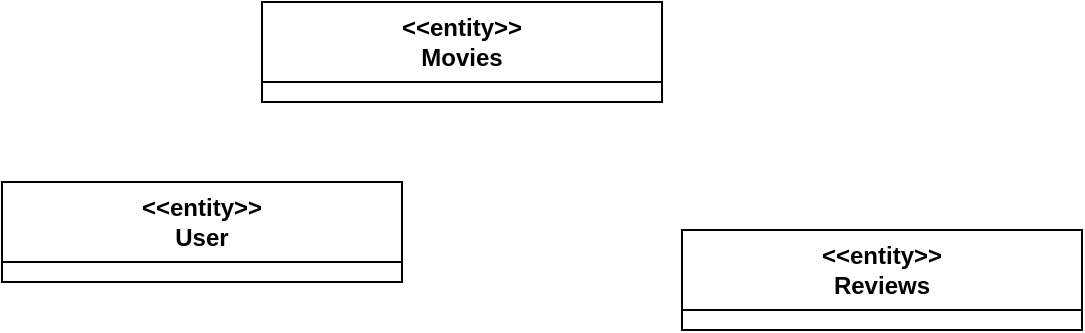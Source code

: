 <mxfile version="22.1.8" type="github">
  <diagram name="Page-1" id="U44AKlqPYRK6XK5reMsL">
    <mxGraphModel dx="1034" dy="466" grid="1" gridSize="10" guides="1" tooltips="1" connect="1" arrows="1" fold="1" page="1" pageScale="1" pageWidth="1169" pageHeight="827" math="0" shadow="0">
      <root>
        <mxCell id="0" />
        <mxCell id="1" parent="0" />
        <mxCell id="hbKF5pfbyNxAoD32uOXb-1" value="&amp;lt;&amp;lt;entity&amp;gt;&amp;gt;&lt;br&gt;Movies" style="swimlane;whiteSpace=wrap;html=1;startSize=40;" vertex="1" parent="1">
          <mxGeometry x="550" y="250" width="200" height="50" as="geometry" />
        </mxCell>
        <mxCell id="hbKF5pfbyNxAoD32uOXb-2" value="&amp;lt;&amp;lt;entity&amp;gt;&amp;gt;&lt;br&gt;User" style="swimlane;whiteSpace=wrap;html=1;startSize=40;" vertex="1" parent="1">
          <mxGeometry x="420" y="340" width="200" height="50" as="geometry" />
        </mxCell>
        <mxCell id="hbKF5pfbyNxAoD32uOXb-3" value="&amp;lt;&amp;lt;entity&amp;gt;&amp;gt;&lt;br&gt;Reviews" style="swimlane;whiteSpace=wrap;html=1;startSize=40;" vertex="1" parent="1">
          <mxGeometry x="760" y="364" width="200" height="50" as="geometry" />
        </mxCell>
      </root>
    </mxGraphModel>
  </diagram>
</mxfile>
